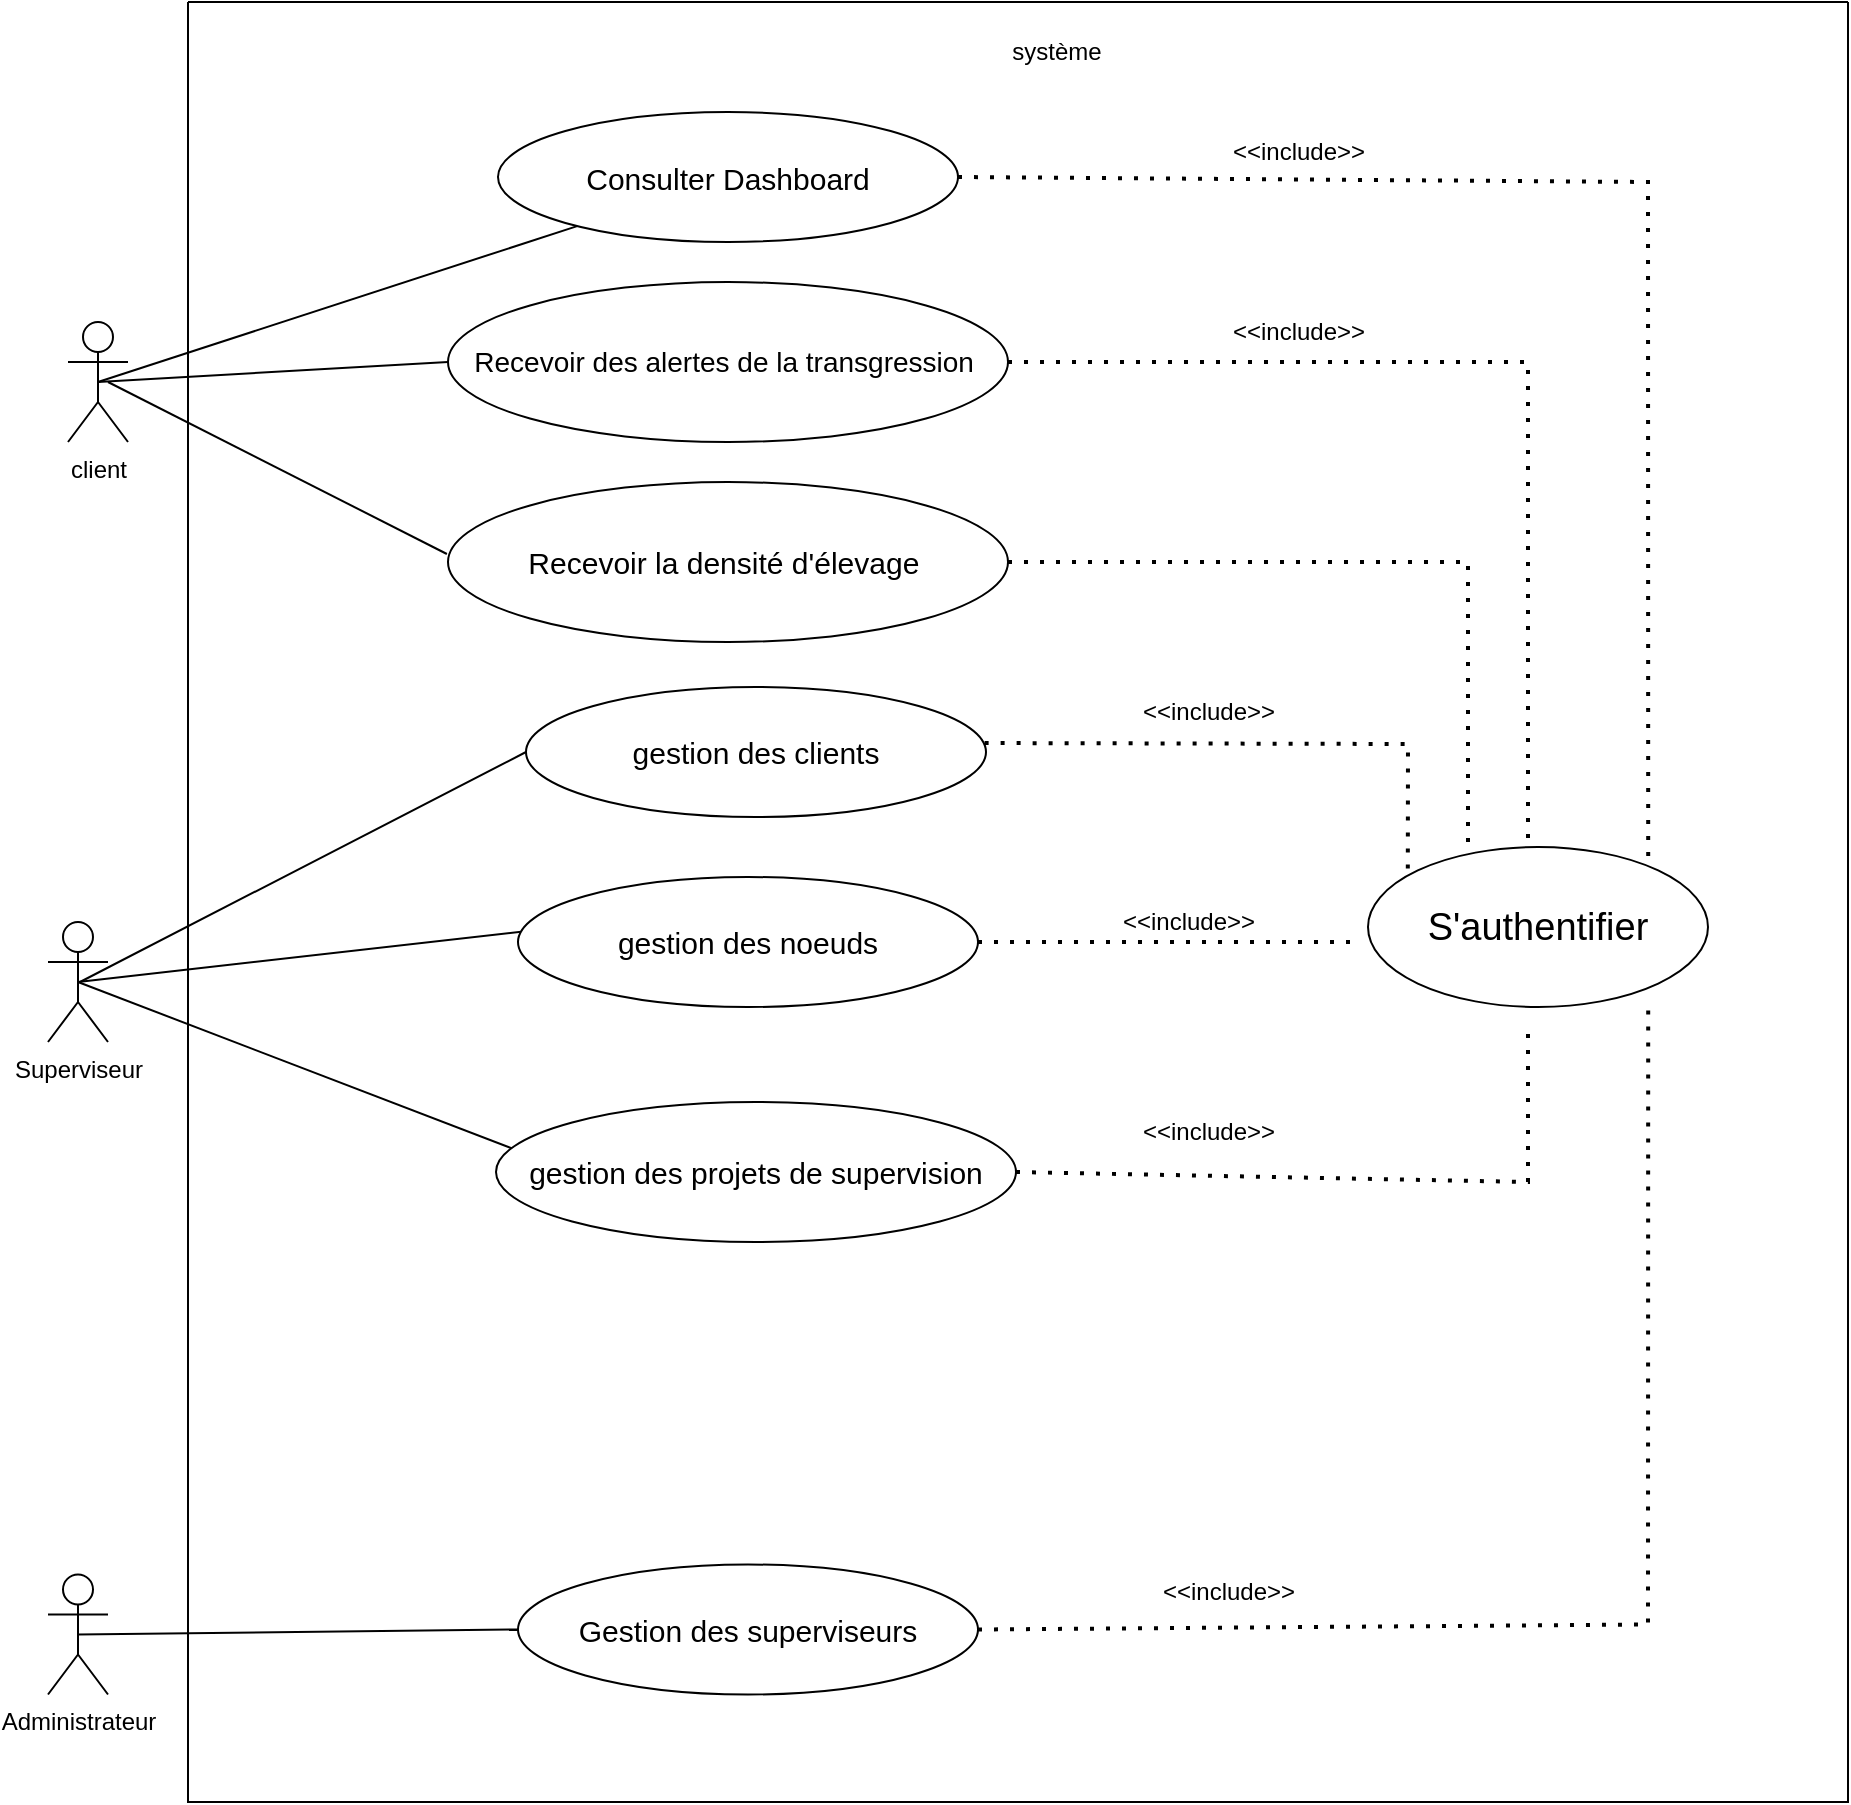 <mxfile version="24.4.4" type="github">
  <diagram name="Page-1" id="sJ3Tlb8BXj-CtfrRwIT6">
    <mxGraphModel dx="2171" dy="2498" grid="1" gridSize="10" guides="1" tooltips="1" connect="1" arrows="1" fold="1" page="1" pageScale="1" pageWidth="827" pageHeight="1169" math="0" shadow="0">
      <root>
        <mxCell id="0" />
        <mxCell id="1" parent="0" />
        <mxCell id="ZaAKeQ5Eyc85K03VvwLX-1" value="Superviseur&lt;div&gt;&lt;br&gt;&lt;/div&gt;" style="shape=umlActor;verticalLabelPosition=bottom;verticalAlign=top;html=1;outlineConnect=0;" vertex="1" parent="1">
          <mxGeometry x="40" y="360" width="30" height="60" as="geometry" />
        </mxCell>
        <mxCell id="ZaAKeQ5Eyc85K03VvwLX-2" value="client" style="shape=umlActor;verticalLabelPosition=bottom;verticalAlign=top;html=1;outlineConnect=0;" vertex="1" parent="1">
          <mxGeometry x="50" y="60" width="30" height="60" as="geometry" />
        </mxCell>
        <mxCell id="ZaAKeQ5Eyc85K03VvwLX-3" value="Administrateur&lt;div&gt;&lt;br&gt;&lt;/div&gt;" style="shape=umlActor;verticalLabelPosition=bottom;verticalAlign=top;html=1;outlineConnect=0;" vertex="1" parent="1">
          <mxGeometry x="40" y="686.25" width="30" height="60" as="geometry" />
        </mxCell>
        <mxCell id="ZaAKeQ5Eyc85K03VvwLX-18" value="" style="endArrow=none;html=1;rounded=0;exitX=0.5;exitY=0.5;exitDx=0;exitDy=0;exitPerimeter=0;" edge="1" parent="1" source="ZaAKeQ5Eyc85K03VvwLX-2" target="ZaAKeQ5Eyc85K03VvwLX-11">
          <mxGeometry width="50" height="50" relative="1" as="geometry">
            <mxPoint x="90" y="90" as="sourcePoint" />
            <mxPoint x="160" y="70" as="targetPoint" />
          </mxGeometry>
        </mxCell>
        <mxCell id="ZaAKeQ5Eyc85K03VvwLX-21" value="" style="endArrow=none;html=1;rounded=0;exitX=0.5;exitY=0.5;exitDx=0;exitDy=0;exitPerimeter=0;entryX=0;entryY=0.5;entryDx=0;entryDy=0;" edge="1" parent="1" source="ZaAKeQ5Eyc85K03VvwLX-2" target="ZaAKeQ5Eyc85K03VvwLX-13">
          <mxGeometry width="50" height="50" relative="1" as="geometry">
            <mxPoint x="75" y="100" as="sourcePoint" />
            <mxPoint x="140" y="140" as="targetPoint" />
          </mxGeometry>
        </mxCell>
        <mxCell id="ZaAKeQ5Eyc85K03VvwLX-22" value="" style="endArrow=none;html=1;rounded=0;exitX=0.5;exitY=0.5;exitDx=0;exitDy=0;exitPerimeter=0;entryX=0;entryY=0.5;entryDx=0;entryDy=0;" edge="1" parent="1" target="ZaAKeQ5Eyc85K03VvwLX-12">
          <mxGeometry width="50" height="50" relative="1" as="geometry">
            <mxPoint x="56" y="390" as="sourcePoint" />
            <mxPoint x="170" y="375" as="targetPoint" />
          </mxGeometry>
        </mxCell>
        <mxCell id="ZaAKeQ5Eyc85K03VvwLX-23" value="" style="endArrow=none;html=1;rounded=0;exitX=0.5;exitY=0.5;exitDx=0;exitDy=0;exitPerimeter=0;entryX=0.021;entryY=0.416;entryDx=0;entryDy=0;entryPerimeter=0;" edge="1" parent="1" source="ZaAKeQ5Eyc85K03VvwLX-1" target="ZaAKeQ5Eyc85K03VvwLX-16">
          <mxGeometry width="50" height="50" relative="1" as="geometry">
            <mxPoint x="66" y="400" as="sourcePoint" />
            <mxPoint x="190" y="338" as="targetPoint" />
          </mxGeometry>
        </mxCell>
        <mxCell id="ZaAKeQ5Eyc85K03VvwLX-24" value="" style="endArrow=none;html=1;rounded=0;entryX=0.042;entryY=0.347;entryDx=0;entryDy=0;entryPerimeter=0;exitX=0.5;exitY=0.5;exitDx=0;exitDy=0;exitPerimeter=0;" edge="1" parent="1" source="ZaAKeQ5Eyc85K03VvwLX-1" target="ZaAKeQ5Eyc85K03VvwLX-17">
          <mxGeometry width="50" height="50" relative="1" as="geometry">
            <mxPoint x="60" y="390" as="sourcePoint" />
            <mxPoint x="200" y="348" as="targetPoint" />
          </mxGeometry>
        </mxCell>
        <mxCell id="ZaAKeQ5Eyc85K03VvwLX-25" value="" style="endArrow=none;html=1;rounded=0;entryX=0;entryY=0.5;entryDx=0;entryDy=0;exitX=0.5;exitY=0.5;exitDx=0;exitDy=0;exitPerimeter=0;" edge="1" parent="1" source="ZaAKeQ5Eyc85K03VvwLX-3" target="ZaAKeQ5Eyc85K03VvwLX-9">
          <mxGeometry width="50" height="50" relative="1" as="geometry">
            <mxPoint x="80" y="700" as="sourcePoint" />
            <mxPoint x="201" y="824" as="targetPoint" />
          </mxGeometry>
        </mxCell>
        <mxCell id="ZaAKeQ5Eyc85K03VvwLX-48" value="" style="swimlane;startSize=0;" vertex="1" parent="1">
          <mxGeometry x="110" y="-100" width="830" height="900" as="geometry" />
        </mxCell>
        <mxCell id="ZaAKeQ5Eyc85K03VvwLX-11" value="&lt;font style=&quot;font-size: 15px;&quot;&gt;Consulter Dashboard&lt;/font&gt;" style="ellipse;whiteSpace=wrap;html=1;" vertex="1" parent="ZaAKeQ5Eyc85K03VvwLX-48">
          <mxGeometry x="155" y="55" width="230" height="65" as="geometry" />
        </mxCell>
        <mxCell id="ZaAKeQ5Eyc85K03VvwLX-38" value="&amp;lt;&amp;lt;include&amp;gt;&amp;gt;" style="text;html=1;align=center;verticalAlign=middle;resizable=0;points=[];autosize=1;strokeColor=none;fillColor=none;" vertex="1" parent="ZaAKeQ5Eyc85K03VvwLX-48">
          <mxGeometry x="510" y="60" width="90" height="30" as="geometry" />
        </mxCell>
        <mxCell id="ZaAKeQ5Eyc85K03VvwLX-12" value="&lt;font style=&quot;font-size: 15px;&quot;&gt;gestion des clients&lt;/font&gt;" style="ellipse;whiteSpace=wrap;html=1;" vertex="1" parent="ZaAKeQ5Eyc85K03VvwLX-48">
          <mxGeometry x="169" y="342.5" width="230" height="65" as="geometry" />
        </mxCell>
        <mxCell id="ZaAKeQ5Eyc85K03VvwLX-16" value="&lt;font style=&quot;font-size: 15px;&quot;&gt;gestion des noeuds&lt;/font&gt;" style="ellipse;whiteSpace=wrap;html=1;" vertex="1" parent="ZaAKeQ5Eyc85K03VvwLX-48">
          <mxGeometry x="165" y="437.5" width="230" height="65" as="geometry" />
        </mxCell>
        <mxCell id="ZaAKeQ5Eyc85K03VvwLX-17" value="&lt;font style=&quot;font-size: 15px;&quot;&gt;gestion des projets de supervision&lt;/font&gt;" style="ellipse;whiteSpace=wrap;html=1;" vertex="1" parent="ZaAKeQ5Eyc85K03VvwLX-48">
          <mxGeometry x="154" y="550" width="260" height="70" as="geometry" />
        </mxCell>
        <mxCell id="ZaAKeQ5Eyc85K03VvwLX-29" value="" style="endArrow=none;dashed=1;html=1;dashPattern=1 3;strokeWidth=2;rounded=0;entryX=1;entryY=0;entryDx=0;entryDy=0;exitX=1;exitY=0.5;exitDx=0;exitDy=0;" edge="1" parent="ZaAKeQ5Eyc85K03VvwLX-48" source="ZaAKeQ5Eyc85K03VvwLX-11">
          <mxGeometry width="50" height="50" relative="1" as="geometry">
            <mxPoint x="384.979" y="131.875" as="sourcePoint" />
            <mxPoint x="730.104" y="441.716" as="targetPoint" />
            <Array as="points">
              <mxPoint x="730" y="90" />
            </Array>
          </mxGeometry>
        </mxCell>
        <mxCell id="ZaAKeQ5Eyc85K03VvwLX-32" value="" style="endArrow=none;dashed=1;html=1;dashPattern=1 3;strokeWidth=2;rounded=0;exitX=1;exitY=0.5;exitDx=0;exitDy=0;entryX=0.5;entryY=0;entryDx=0;entryDy=0;" edge="1" parent="ZaAKeQ5Eyc85K03VvwLX-48" source="ZaAKeQ5Eyc85K03VvwLX-13">
          <mxGeometry width="50" height="50" relative="1" as="geometry">
            <mxPoint x="445" y="420" as="sourcePoint" />
            <mxPoint x="670" y="430" as="targetPoint" />
            <Array as="points">
              <mxPoint x="670" y="180" />
            </Array>
          </mxGeometry>
        </mxCell>
        <mxCell id="ZaAKeQ5Eyc85K03VvwLX-33" value="" style="endArrow=none;dashed=1;html=1;dashPattern=1 3;strokeWidth=2;rounded=0;exitX=0.997;exitY=0.431;exitDx=0;exitDy=0;exitPerimeter=0;entryX=0;entryY=0;entryDx=0;entryDy=0;" edge="1" parent="ZaAKeQ5Eyc85K03VvwLX-48" source="ZaAKeQ5Eyc85K03VvwLX-12">
          <mxGeometry width="50" height="50" relative="1" as="geometry">
            <mxPoint x="445" y="500" as="sourcePoint" />
            <mxPoint x="609.896" y="441.716" as="targetPoint" />
            <Array as="points">
              <mxPoint x="610" y="371" />
            </Array>
          </mxGeometry>
        </mxCell>
        <mxCell id="ZaAKeQ5Eyc85K03VvwLX-35" value="" style="endArrow=none;dashed=1;html=1;dashPattern=1 3;strokeWidth=2;rounded=0;exitX=1;exitY=0.5;exitDx=0;exitDy=0;entryX=0;entryY=0.5;entryDx=0;entryDy=0;" edge="1" parent="ZaAKeQ5Eyc85K03VvwLX-48" source="ZaAKeQ5Eyc85K03VvwLX-16">
          <mxGeometry width="50" height="50" relative="1" as="geometry">
            <mxPoint x="445" y="500" as="sourcePoint" />
            <mxPoint x="585" y="470" as="targetPoint" />
          </mxGeometry>
        </mxCell>
        <mxCell id="ZaAKeQ5Eyc85K03VvwLX-36" value="" style="endArrow=none;dashed=1;html=1;dashPattern=1 3;strokeWidth=2;rounded=0;exitX=1;exitY=0.5;exitDx=0;exitDy=0;entryX=0.5;entryY=1;entryDx=0;entryDy=0;" edge="1" parent="ZaAKeQ5Eyc85K03VvwLX-48" source="ZaAKeQ5Eyc85K03VvwLX-17">
          <mxGeometry width="50" height="50" relative="1" as="geometry">
            <mxPoint x="445" y="500" as="sourcePoint" />
            <mxPoint x="670" y="510" as="targetPoint" />
            <Array as="points">
              <mxPoint x="670" y="590" />
            </Array>
          </mxGeometry>
        </mxCell>
        <mxCell id="ZaAKeQ5Eyc85K03VvwLX-37" value="" style="endArrow=none;dashed=1;html=1;dashPattern=1 3;strokeWidth=2;rounded=0;exitX=1;exitY=0.5;exitDx=0;exitDy=0;entryX=1;entryY=1;entryDx=0;entryDy=0;" edge="1" parent="ZaAKeQ5Eyc85K03VvwLX-48" source="ZaAKeQ5Eyc85K03VvwLX-9">
          <mxGeometry width="50" height="50" relative="1" as="geometry">
            <mxPoint x="399" y="822.5" as="sourcePoint" />
            <mxPoint x="730.104" y="498.284" as="targetPoint" />
            <Array as="points">
              <mxPoint x="730" y="811.25" />
            </Array>
          </mxGeometry>
        </mxCell>
        <mxCell id="ZaAKeQ5Eyc85K03VvwLX-40" value="&amp;lt;&amp;lt;include&amp;gt;&amp;gt;" style="text;html=1;align=center;verticalAlign=middle;resizable=0;points=[];autosize=1;strokeColor=none;fillColor=none;" vertex="1" parent="ZaAKeQ5Eyc85K03VvwLX-48">
          <mxGeometry x="510" y="150" width="90" height="30" as="geometry" />
        </mxCell>
        <mxCell id="ZaAKeQ5Eyc85K03VvwLX-41" value="&amp;lt;&amp;lt;include&amp;gt;&amp;gt;" style="text;html=1;align=center;verticalAlign=middle;resizable=0;points=[];autosize=1;strokeColor=none;fillColor=none;" vertex="1" parent="ZaAKeQ5Eyc85K03VvwLX-48">
          <mxGeometry x="465" y="340" width="90" height="30" as="geometry" />
        </mxCell>
        <mxCell id="ZaAKeQ5Eyc85K03VvwLX-42" value="&amp;lt;&amp;lt;include&amp;gt;&amp;gt;" style="text;html=1;align=center;verticalAlign=middle;resizable=0;points=[];autosize=1;strokeColor=none;fillColor=none;" vertex="1" parent="ZaAKeQ5Eyc85K03VvwLX-48">
          <mxGeometry x="455" y="445" width="90" height="30" as="geometry" />
        </mxCell>
        <mxCell id="ZaAKeQ5Eyc85K03VvwLX-43" value="&amp;lt;&amp;lt;include&amp;gt;&amp;gt;" style="text;html=1;align=center;verticalAlign=middle;resizable=0;points=[];autosize=1;strokeColor=none;fillColor=none;" vertex="1" parent="ZaAKeQ5Eyc85K03VvwLX-48">
          <mxGeometry x="465" y="550" width="90" height="30" as="geometry" />
        </mxCell>
        <mxCell id="ZaAKeQ5Eyc85K03VvwLX-13" value="&lt;div style=&quot;text-align: left; font-size: 14px;&quot;&gt;&lt;span style=&quot;background-color: initial;&quot;&gt;Recevoir des alertes de la transgression&lt;/span&gt;&lt;span style=&quot;background-color: initial;&quot;&gt;&amp;nbsp;&lt;/span&gt;&lt;/div&gt;" style="ellipse;whiteSpace=wrap;html=1;" vertex="1" parent="ZaAKeQ5Eyc85K03VvwLX-48">
          <mxGeometry x="130" y="140" width="280" height="80" as="geometry" />
        </mxCell>
        <mxCell id="ZaAKeQ5Eyc85K03VvwLX-9" value="&lt;font style=&quot;font-size: 15px;&quot;&gt;Gestion des superviseurs&lt;/font&gt;" style="ellipse;whiteSpace=wrap;html=1;" vertex="1" parent="ZaAKeQ5Eyc85K03VvwLX-48">
          <mxGeometry x="165" y="781.25" width="230" height="65" as="geometry" />
        </mxCell>
        <mxCell id="ZaAKeQ5Eyc85K03VvwLX-28" value="&lt;font style=&quot;font-size: 19px;&quot;&gt;S&#39;authentifier&lt;/font&gt;" style="ellipse;whiteSpace=wrap;html=1;" vertex="1" parent="ZaAKeQ5Eyc85K03VvwLX-48">
          <mxGeometry x="590" y="422.5" width="170" height="80" as="geometry" />
        </mxCell>
        <mxCell id="ZaAKeQ5Eyc85K03VvwLX-50" value="&amp;lt;&amp;lt;include&amp;gt;&amp;gt;" style="text;html=1;align=center;verticalAlign=middle;resizable=0;points=[];autosize=1;strokeColor=none;fillColor=none;" vertex="1" parent="ZaAKeQ5Eyc85K03VvwLX-48">
          <mxGeometry x="475" y="780" width="90" height="30" as="geometry" />
        </mxCell>
        <mxCell id="ZaAKeQ5Eyc85K03VvwLX-51" value="système" style="text;html=1;align=center;verticalAlign=middle;resizable=0;points=[];autosize=1;strokeColor=none;fillColor=none;" vertex="1" parent="ZaAKeQ5Eyc85K03VvwLX-48">
          <mxGeometry x="399" y="10" width="70" height="30" as="geometry" />
        </mxCell>
        <mxCell id="ZaAKeQ5Eyc85K03VvwLX-52" value="&lt;div style=&quot;text-align: left;&quot;&gt;&lt;font style=&quot;font-size: 15px;&quot;&gt;Recevoir&lt;/font&gt;&lt;span style=&quot;font-size: 15px;&quot;&gt;&amp;nbsp;la densité&amp;nbsp;&lt;span style=&quot;font-family: &amp;quot;Google Sans&amp;quot;, arial, sans-serif; font-size: 15px; background-color: rgb(255, 255, 255);&quot;&gt;d&#39;élevage&lt;/span&gt;&amp;nbsp;&lt;/span&gt;&lt;/div&gt;" style="ellipse;whiteSpace=wrap;html=1;" vertex="1" parent="ZaAKeQ5Eyc85K03VvwLX-48">
          <mxGeometry x="130" y="240" width="280" height="80" as="geometry" />
        </mxCell>
        <mxCell id="ZaAKeQ5Eyc85K03VvwLX-53" value="" style="endArrow=none;html=1;rounded=0;entryX=-0.002;entryY=0.45;entryDx=0;entryDy=0;entryPerimeter=0;" edge="1" parent="1" target="ZaAKeQ5Eyc85K03VvwLX-52">
          <mxGeometry width="50" height="50" relative="1" as="geometry">
            <mxPoint x="70" y="90" as="sourcePoint" />
            <mxPoint x="254" y="74" as="targetPoint" />
          </mxGeometry>
        </mxCell>
        <mxCell id="ZaAKeQ5Eyc85K03VvwLX-54" value="" style="endArrow=none;dashed=1;html=1;dashPattern=1 3;strokeWidth=2;rounded=0;exitX=1;exitY=0.5;exitDx=0;exitDy=0;" edge="1" parent="1" source="ZaAKeQ5Eyc85K03VvwLX-52">
          <mxGeometry width="50" height="50" relative="1" as="geometry">
            <mxPoint x="530" y="90" as="sourcePoint" />
            <mxPoint x="750" y="320" as="targetPoint" />
            <Array as="points">
              <mxPoint x="750" y="180" />
              <mxPoint x="750" y="320" />
            </Array>
          </mxGeometry>
        </mxCell>
      </root>
    </mxGraphModel>
  </diagram>
</mxfile>

